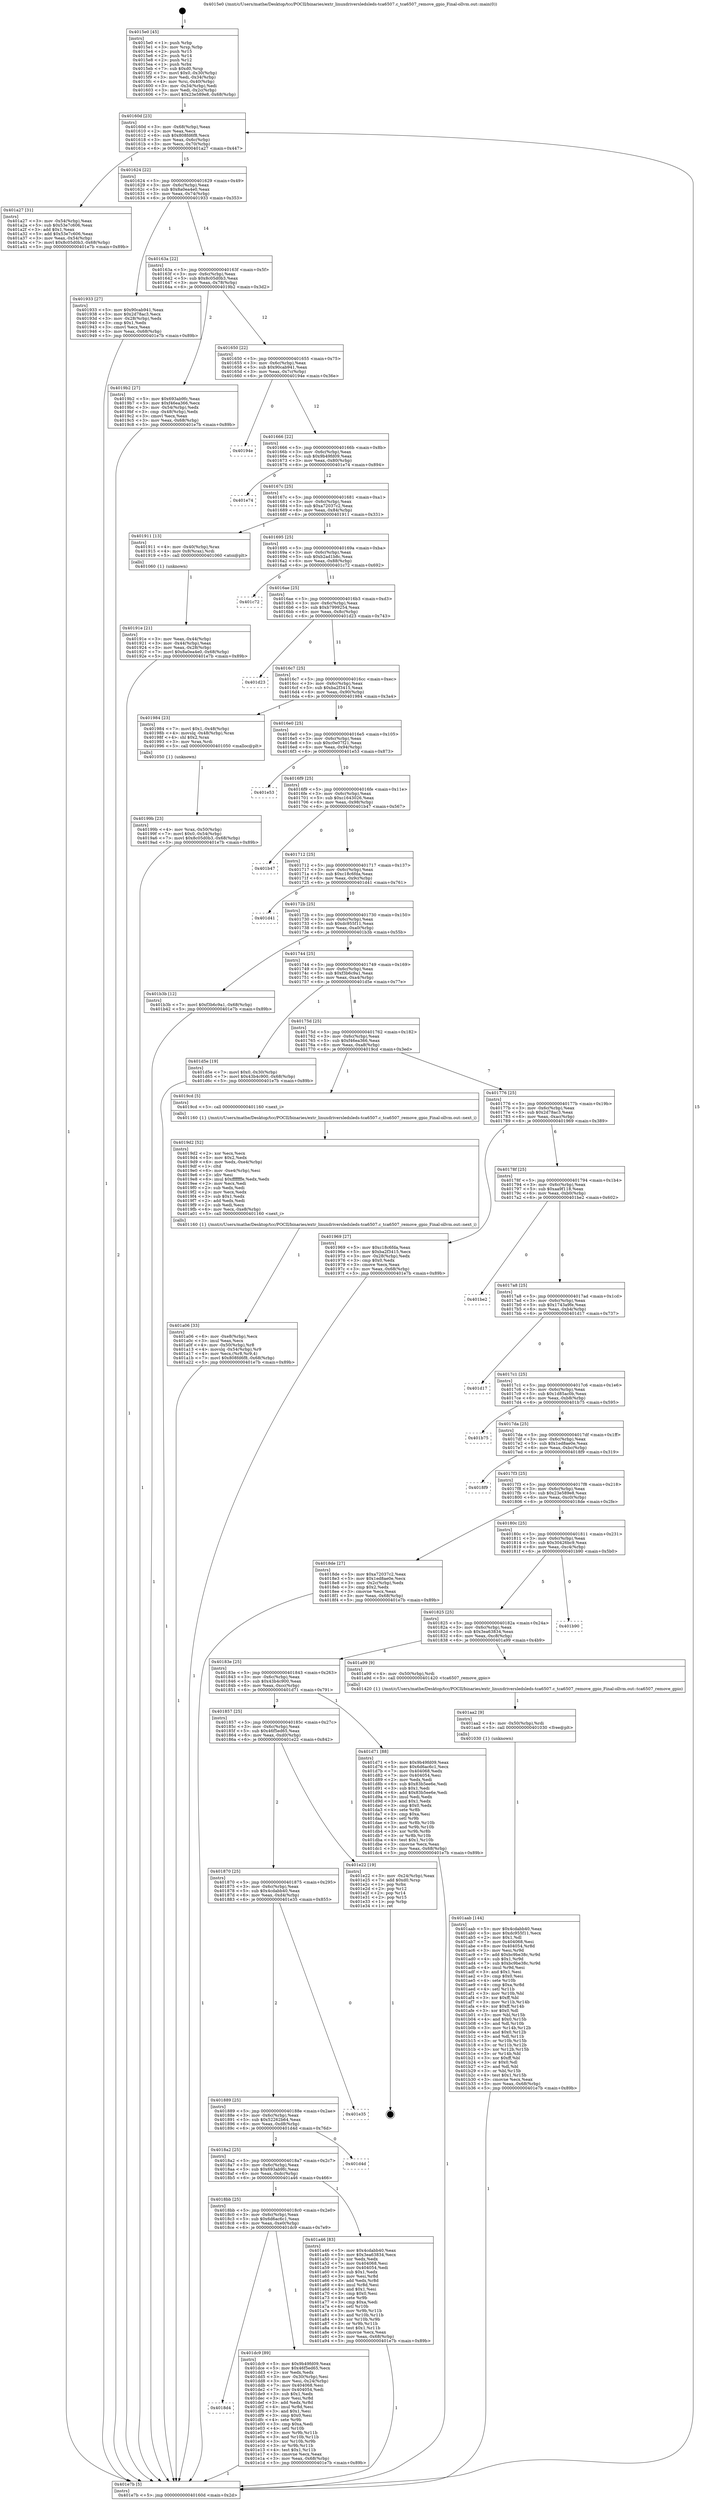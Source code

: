 digraph "0x4015e0" {
  label = "0x4015e0 (/mnt/c/Users/mathe/Desktop/tcc/POCII/binaries/extr_linuxdriversledsleds-tca6507.c_tca6507_remove_gpio_Final-ollvm.out::main(0))"
  labelloc = "t"
  node[shape=record]

  Entry [label="",width=0.3,height=0.3,shape=circle,fillcolor=black,style=filled]
  "0x40160d" [label="{
     0x40160d [23]\l
     | [instrs]\l
     &nbsp;&nbsp;0x40160d \<+3\>: mov -0x68(%rbp),%eax\l
     &nbsp;&nbsp;0x401610 \<+2\>: mov %eax,%ecx\l
     &nbsp;&nbsp;0x401612 \<+6\>: sub $0x808fd6f8,%ecx\l
     &nbsp;&nbsp;0x401618 \<+3\>: mov %eax,-0x6c(%rbp)\l
     &nbsp;&nbsp;0x40161b \<+3\>: mov %ecx,-0x70(%rbp)\l
     &nbsp;&nbsp;0x40161e \<+6\>: je 0000000000401a27 \<main+0x447\>\l
  }"]
  "0x401a27" [label="{
     0x401a27 [31]\l
     | [instrs]\l
     &nbsp;&nbsp;0x401a27 \<+3\>: mov -0x54(%rbp),%eax\l
     &nbsp;&nbsp;0x401a2a \<+5\>: sub $0x53e7c606,%eax\l
     &nbsp;&nbsp;0x401a2f \<+3\>: add $0x1,%eax\l
     &nbsp;&nbsp;0x401a32 \<+5\>: add $0x53e7c606,%eax\l
     &nbsp;&nbsp;0x401a37 \<+3\>: mov %eax,-0x54(%rbp)\l
     &nbsp;&nbsp;0x401a3a \<+7\>: movl $0x8c05d0b3,-0x68(%rbp)\l
     &nbsp;&nbsp;0x401a41 \<+5\>: jmp 0000000000401e7b \<main+0x89b\>\l
  }"]
  "0x401624" [label="{
     0x401624 [22]\l
     | [instrs]\l
     &nbsp;&nbsp;0x401624 \<+5\>: jmp 0000000000401629 \<main+0x49\>\l
     &nbsp;&nbsp;0x401629 \<+3\>: mov -0x6c(%rbp),%eax\l
     &nbsp;&nbsp;0x40162c \<+5\>: sub $0x8a0ea4e0,%eax\l
     &nbsp;&nbsp;0x401631 \<+3\>: mov %eax,-0x74(%rbp)\l
     &nbsp;&nbsp;0x401634 \<+6\>: je 0000000000401933 \<main+0x353\>\l
  }"]
  Exit [label="",width=0.3,height=0.3,shape=circle,fillcolor=black,style=filled,peripheries=2]
  "0x401933" [label="{
     0x401933 [27]\l
     | [instrs]\l
     &nbsp;&nbsp;0x401933 \<+5\>: mov $0x90cab941,%eax\l
     &nbsp;&nbsp;0x401938 \<+5\>: mov $0x2d78ac3,%ecx\l
     &nbsp;&nbsp;0x40193d \<+3\>: mov -0x28(%rbp),%edx\l
     &nbsp;&nbsp;0x401940 \<+3\>: cmp $0x1,%edx\l
     &nbsp;&nbsp;0x401943 \<+3\>: cmovl %ecx,%eax\l
     &nbsp;&nbsp;0x401946 \<+3\>: mov %eax,-0x68(%rbp)\l
     &nbsp;&nbsp;0x401949 \<+5\>: jmp 0000000000401e7b \<main+0x89b\>\l
  }"]
  "0x40163a" [label="{
     0x40163a [22]\l
     | [instrs]\l
     &nbsp;&nbsp;0x40163a \<+5\>: jmp 000000000040163f \<main+0x5f\>\l
     &nbsp;&nbsp;0x40163f \<+3\>: mov -0x6c(%rbp),%eax\l
     &nbsp;&nbsp;0x401642 \<+5\>: sub $0x8c05d0b3,%eax\l
     &nbsp;&nbsp;0x401647 \<+3\>: mov %eax,-0x78(%rbp)\l
     &nbsp;&nbsp;0x40164a \<+6\>: je 00000000004019b2 \<main+0x3d2\>\l
  }"]
  "0x4018d4" [label="{
     0x4018d4\l
  }", style=dashed]
  "0x4019b2" [label="{
     0x4019b2 [27]\l
     | [instrs]\l
     &nbsp;&nbsp;0x4019b2 \<+5\>: mov $0x693ab9fc,%eax\l
     &nbsp;&nbsp;0x4019b7 \<+5\>: mov $0xf46ea366,%ecx\l
     &nbsp;&nbsp;0x4019bc \<+3\>: mov -0x54(%rbp),%edx\l
     &nbsp;&nbsp;0x4019bf \<+3\>: cmp -0x48(%rbp),%edx\l
     &nbsp;&nbsp;0x4019c2 \<+3\>: cmovl %ecx,%eax\l
     &nbsp;&nbsp;0x4019c5 \<+3\>: mov %eax,-0x68(%rbp)\l
     &nbsp;&nbsp;0x4019c8 \<+5\>: jmp 0000000000401e7b \<main+0x89b\>\l
  }"]
  "0x401650" [label="{
     0x401650 [22]\l
     | [instrs]\l
     &nbsp;&nbsp;0x401650 \<+5\>: jmp 0000000000401655 \<main+0x75\>\l
     &nbsp;&nbsp;0x401655 \<+3\>: mov -0x6c(%rbp),%eax\l
     &nbsp;&nbsp;0x401658 \<+5\>: sub $0x90cab941,%eax\l
     &nbsp;&nbsp;0x40165d \<+3\>: mov %eax,-0x7c(%rbp)\l
     &nbsp;&nbsp;0x401660 \<+6\>: je 000000000040194e \<main+0x36e\>\l
  }"]
  "0x401dc9" [label="{
     0x401dc9 [89]\l
     | [instrs]\l
     &nbsp;&nbsp;0x401dc9 \<+5\>: mov $0x9b49fd09,%eax\l
     &nbsp;&nbsp;0x401dce \<+5\>: mov $0x46f5ed65,%ecx\l
     &nbsp;&nbsp;0x401dd3 \<+2\>: xor %edx,%edx\l
     &nbsp;&nbsp;0x401dd5 \<+3\>: mov -0x30(%rbp),%esi\l
     &nbsp;&nbsp;0x401dd8 \<+3\>: mov %esi,-0x24(%rbp)\l
     &nbsp;&nbsp;0x401ddb \<+7\>: mov 0x404068,%esi\l
     &nbsp;&nbsp;0x401de2 \<+7\>: mov 0x404054,%edi\l
     &nbsp;&nbsp;0x401de9 \<+3\>: sub $0x1,%edx\l
     &nbsp;&nbsp;0x401dec \<+3\>: mov %esi,%r8d\l
     &nbsp;&nbsp;0x401def \<+3\>: add %edx,%r8d\l
     &nbsp;&nbsp;0x401df2 \<+4\>: imul %r8d,%esi\l
     &nbsp;&nbsp;0x401df6 \<+3\>: and $0x1,%esi\l
     &nbsp;&nbsp;0x401df9 \<+3\>: cmp $0x0,%esi\l
     &nbsp;&nbsp;0x401dfc \<+4\>: sete %r9b\l
     &nbsp;&nbsp;0x401e00 \<+3\>: cmp $0xa,%edi\l
     &nbsp;&nbsp;0x401e03 \<+4\>: setl %r10b\l
     &nbsp;&nbsp;0x401e07 \<+3\>: mov %r9b,%r11b\l
     &nbsp;&nbsp;0x401e0a \<+3\>: and %r10b,%r11b\l
     &nbsp;&nbsp;0x401e0d \<+3\>: xor %r10b,%r9b\l
     &nbsp;&nbsp;0x401e10 \<+3\>: or %r9b,%r11b\l
     &nbsp;&nbsp;0x401e13 \<+4\>: test $0x1,%r11b\l
     &nbsp;&nbsp;0x401e17 \<+3\>: cmovne %ecx,%eax\l
     &nbsp;&nbsp;0x401e1a \<+3\>: mov %eax,-0x68(%rbp)\l
     &nbsp;&nbsp;0x401e1d \<+5\>: jmp 0000000000401e7b \<main+0x89b\>\l
  }"]
  "0x40194e" [label="{
     0x40194e\l
  }", style=dashed]
  "0x401666" [label="{
     0x401666 [22]\l
     | [instrs]\l
     &nbsp;&nbsp;0x401666 \<+5\>: jmp 000000000040166b \<main+0x8b\>\l
     &nbsp;&nbsp;0x40166b \<+3\>: mov -0x6c(%rbp),%eax\l
     &nbsp;&nbsp;0x40166e \<+5\>: sub $0x9b49fd09,%eax\l
     &nbsp;&nbsp;0x401673 \<+3\>: mov %eax,-0x80(%rbp)\l
     &nbsp;&nbsp;0x401676 \<+6\>: je 0000000000401e74 \<main+0x894\>\l
  }"]
  "0x401aab" [label="{
     0x401aab [144]\l
     | [instrs]\l
     &nbsp;&nbsp;0x401aab \<+5\>: mov $0x4cdabb40,%eax\l
     &nbsp;&nbsp;0x401ab0 \<+5\>: mov $0xdc955f11,%ecx\l
     &nbsp;&nbsp;0x401ab5 \<+2\>: mov $0x1,%dl\l
     &nbsp;&nbsp;0x401ab7 \<+7\>: mov 0x404068,%esi\l
     &nbsp;&nbsp;0x401abe \<+8\>: mov 0x404054,%r8d\l
     &nbsp;&nbsp;0x401ac6 \<+3\>: mov %esi,%r9d\l
     &nbsp;&nbsp;0x401ac9 \<+7\>: add $0xbc9be38c,%r9d\l
     &nbsp;&nbsp;0x401ad0 \<+4\>: sub $0x1,%r9d\l
     &nbsp;&nbsp;0x401ad4 \<+7\>: sub $0xbc9be38c,%r9d\l
     &nbsp;&nbsp;0x401adb \<+4\>: imul %r9d,%esi\l
     &nbsp;&nbsp;0x401adf \<+3\>: and $0x1,%esi\l
     &nbsp;&nbsp;0x401ae2 \<+3\>: cmp $0x0,%esi\l
     &nbsp;&nbsp;0x401ae5 \<+4\>: sete %r10b\l
     &nbsp;&nbsp;0x401ae9 \<+4\>: cmp $0xa,%r8d\l
     &nbsp;&nbsp;0x401aed \<+4\>: setl %r11b\l
     &nbsp;&nbsp;0x401af1 \<+3\>: mov %r10b,%bl\l
     &nbsp;&nbsp;0x401af4 \<+3\>: xor $0xff,%bl\l
     &nbsp;&nbsp;0x401af7 \<+3\>: mov %r11b,%r14b\l
     &nbsp;&nbsp;0x401afa \<+4\>: xor $0xff,%r14b\l
     &nbsp;&nbsp;0x401afe \<+3\>: xor $0x0,%dl\l
     &nbsp;&nbsp;0x401b01 \<+3\>: mov %bl,%r15b\l
     &nbsp;&nbsp;0x401b04 \<+4\>: and $0x0,%r15b\l
     &nbsp;&nbsp;0x401b08 \<+3\>: and %dl,%r10b\l
     &nbsp;&nbsp;0x401b0b \<+3\>: mov %r14b,%r12b\l
     &nbsp;&nbsp;0x401b0e \<+4\>: and $0x0,%r12b\l
     &nbsp;&nbsp;0x401b12 \<+3\>: and %dl,%r11b\l
     &nbsp;&nbsp;0x401b15 \<+3\>: or %r10b,%r15b\l
     &nbsp;&nbsp;0x401b18 \<+3\>: or %r11b,%r12b\l
     &nbsp;&nbsp;0x401b1b \<+3\>: xor %r12b,%r15b\l
     &nbsp;&nbsp;0x401b1e \<+3\>: or %r14b,%bl\l
     &nbsp;&nbsp;0x401b21 \<+3\>: xor $0xff,%bl\l
     &nbsp;&nbsp;0x401b24 \<+3\>: or $0x0,%dl\l
     &nbsp;&nbsp;0x401b27 \<+2\>: and %dl,%bl\l
     &nbsp;&nbsp;0x401b29 \<+3\>: or %bl,%r15b\l
     &nbsp;&nbsp;0x401b2c \<+4\>: test $0x1,%r15b\l
     &nbsp;&nbsp;0x401b30 \<+3\>: cmovne %ecx,%eax\l
     &nbsp;&nbsp;0x401b33 \<+3\>: mov %eax,-0x68(%rbp)\l
     &nbsp;&nbsp;0x401b36 \<+5\>: jmp 0000000000401e7b \<main+0x89b\>\l
  }"]
  "0x401e74" [label="{
     0x401e74\l
  }", style=dashed]
  "0x40167c" [label="{
     0x40167c [25]\l
     | [instrs]\l
     &nbsp;&nbsp;0x40167c \<+5\>: jmp 0000000000401681 \<main+0xa1\>\l
     &nbsp;&nbsp;0x401681 \<+3\>: mov -0x6c(%rbp),%eax\l
     &nbsp;&nbsp;0x401684 \<+5\>: sub $0xa72037c2,%eax\l
     &nbsp;&nbsp;0x401689 \<+6\>: mov %eax,-0x84(%rbp)\l
     &nbsp;&nbsp;0x40168f \<+6\>: je 0000000000401911 \<main+0x331\>\l
  }"]
  "0x401aa2" [label="{
     0x401aa2 [9]\l
     | [instrs]\l
     &nbsp;&nbsp;0x401aa2 \<+4\>: mov -0x50(%rbp),%rdi\l
     &nbsp;&nbsp;0x401aa6 \<+5\>: call 0000000000401030 \<free@plt\>\l
     | [calls]\l
     &nbsp;&nbsp;0x401030 \{1\} (unknown)\l
  }"]
  "0x401911" [label="{
     0x401911 [13]\l
     | [instrs]\l
     &nbsp;&nbsp;0x401911 \<+4\>: mov -0x40(%rbp),%rax\l
     &nbsp;&nbsp;0x401915 \<+4\>: mov 0x8(%rax),%rdi\l
     &nbsp;&nbsp;0x401919 \<+5\>: call 0000000000401060 \<atoi@plt\>\l
     | [calls]\l
     &nbsp;&nbsp;0x401060 \{1\} (unknown)\l
  }"]
  "0x401695" [label="{
     0x401695 [25]\l
     | [instrs]\l
     &nbsp;&nbsp;0x401695 \<+5\>: jmp 000000000040169a \<main+0xba\>\l
     &nbsp;&nbsp;0x40169a \<+3\>: mov -0x6c(%rbp),%eax\l
     &nbsp;&nbsp;0x40169d \<+5\>: sub $0xb2ad1b8c,%eax\l
     &nbsp;&nbsp;0x4016a2 \<+6\>: mov %eax,-0x88(%rbp)\l
     &nbsp;&nbsp;0x4016a8 \<+6\>: je 0000000000401c72 \<main+0x692\>\l
  }"]
  "0x4018bb" [label="{
     0x4018bb [25]\l
     | [instrs]\l
     &nbsp;&nbsp;0x4018bb \<+5\>: jmp 00000000004018c0 \<main+0x2e0\>\l
     &nbsp;&nbsp;0x4018c0 \<+3\>: mov -0x6c(%rbp),%eax\l
     &nbsp;&nbsp;0x4018c3 \<+5\>: sub $0x6d6ac6c1,%eax\l
     &nbsp;&nbsp;0x4018c8 \<+6\>: mov %eax,-0xe0(%rbp)\l
     &nbsp;&nbsp;0x4018ce \<+6\>: je 0000000000401dc9 \<main+0x7e9\>\l
  }"]
  "0x401c72" [label="{
     0x401c72\l
  }", style=dashed]
  "0x4016ae" [label="{
     0x4016ae [25]\l
     | [instrs]\l
     &nbsp;&nbsp;0x4016ae \<+5\>: jmp 00000000004016b3 \<main+0xd3\>\l
     &nbsp;&nbsp;0x4016b3 \<+3\>: mov -0x6c(%rbp),%eax\l
     &nbsp;&nbsp;0x4016b6 \<+5\>: sub $0xb7999254,%eax\l
     &nbsp;&nbsp;0x4016bb \<+6\>: mov %eax,-0x8c(%rbp)\l
     &nbsp;&nbsp;0x4016c1 \<+6\>: je 0000000000401d23 \<main+0x743\>\l
  }"]
  "0x401a46" [label="{
     0x401a46 [83]\l
     | [instrs]\l
     &nbsp;&nbsp;0x401a46 \<+5\>: mov $0x4cdabb40,%eax\l
     &nbsp;&nbsp;0x401a4b \<+5\>: mov $0x3ea63834,%ecx\l
     &nbsp;&nbsp;0x401a50 \<+2\>: xor %edx,%edx\l
     &nbsp;&nbsp;0x401a52 \<+7\>: mov 0x404068,%esi\l
     &nbsp;&nbsp;0x401a59 \<+7\>: mov 0x404054,%edi\l
     &nbsp;&nbsp;0x401a60 \<+3\>: sub $0x1,%edx\l
     &nbsp;&nbsp;0x401a63 \<+3\>: mov %esi,%r8d\l
     &nbsp;&nbsp;0x401a66 \<+3\>: add %edx,%r8d\l
     &nbsp;&nbsp;0x401a69 \<+4\>: imul %r8d,%esi\l
     &nbsp;&nbsp;0x401a6d \<+3\>: and $0x1,%esi\l
     &nbsp;&nbsp;0x401a70 \<+3\>: cmp $0x0,%esi\l
     &nbsp;&nbsp;0x401a73 \<+4\>: sete %r9b\l
     &nbsp;&nbsp;0x401a77 \<+3\>: cmp $0xa,%edi\l
     &nbsp;&nbsp;0x401a7a \<+4\>: setl %r10b\l
     &nbsp;&nbsp;0x401a7e \<+3\>: mov %r9b,%r11b\l
     &nbsp;&nbsp;0x401a81 \<+3\>: and %r10b,%r11b\l
     &nbsp;&nbsp;0x401a84 \<+3\>: xor %r10b,%r9b\l
     &nbsp;&nbsp;0x401a87 \<+3\>: or %r9b,%r11b\l
     &nbsp;&nbsp;0x401a8a \<+4\>: test $0x1,%r11b\l
     &nbsp;&nbsp;0x401a8e \<+3\>: cmovne %ecx,%eax\l
     &nbsp;&nbsp;0x401a91 \<+3\>: mov %eax,-0x68(%rbp)\l
     &nbsp;&nbsp;0x401a94 \<+5\>: jmp 0000000000401e7b \<main+0x89b\>\l
  }"]
  "0x401d23" [label="{
     0x401d23\l
  }", style=dashed]
  "0x4016c7" [label="{
     0x4016c7 [25]\l
     | [instrs]\l
     &nbsp;&nbsp;0x4016c7 \<+5\>: jmp 00000000004016cc \<main+0xec\>\l
     &nbsp;&nbsp;0x4016cc \<+3\>: mov -0x6c(%rbp),%eax\l
     &nbsp;&nbsp;0x4016cf \<+5\>: sub $0xba2f3415,%eax\l
     &nbsp;&nbsp;0x4016d4 \<+6\>: mov %eax,-0x90(%rbp)\l
     &nbsp;&nbsp;0x4016da \<+6\>: je 0000000000401984 \<main+0x3a4\>\l
  }"]
  "0x4018a2" [label="{
     0x4018a2 [25]\l
     | [instrs]\l
     &nbsp;&nbsp;0x4018a2 \<+5\>: jmp 00000000004018a7 \<main+0x2c7\>\l
     &nbsp;&nbsp;0x4018a7 \<+3\>: mov -0x6c(%rbp),%eax\l
     &nbsp;&nbsp;0x4018aa \<+5\>: sub $0x693ab9fc,%eax\l
     &nbsp;&nbsp;0x4018af \<+6\>: mov %eax,-0xdc(%rbp)\l
     &nbsp;&nbsp;0x4018b5 \<+6\>: je 0000000000401a46 \<main+0x466\>\l
  }"]
  "0x401984" [label="{
     0x401984 [23]\l
     | [instrs]\l
     &nbsp;&nbsp;0x401984 \<+7\>: movl $0x1,-0x48(%rbp)\l
     &nbsp;&nbsp;0x40198b \<+4\>: movslq -0x48(%rbp),%rax\l
     &nbsp;&nbsp;0x40198f \<+4\>: shl $0x2,%rax\l
     &nbsp;&nbsp;0x401993 \<+3\>: mov %rax,%rdi\l
     &nbsp;&nbsp;0x401996 \<+5\>: call 0000000000401050 \<malloc@plt\>\l
     | [calls]\l
     &nbsp;&nbsp;0x401050 \{1\} (unknown)\l
  }"]
  "0x4016e0" [label="{
     0x4016e0 [25]\l
     | [instrs]\l
     &nbsp;&nbsp;0x4016e0 \<+5\>: jmp 00000000004016e5 \<main+0x105\>\l
     &nbsp;&nbsp;0x4016e5 \<+3\>: mov -0x6c(%rbp),%eax\l
     &nbsp;&nbsp;0x4016e8 \<+5\>: sub $0xc0e07f21,%eax\l
     &nbsp;&nbsp;0x4016ed \<+6\>: mov %eax,-0x94(%rbp)\l
     &nbsp;&nbsp;0x4016f3 \<+6\>: je 0000000000401e53 \<main+0x873\>\l
  }"]
  "0x401d4d" [label="{
     0x401d4d\l
  }", style=dashed]
  "0x401e53" [label="{
     0x401e53\l
  }", style=dashed]
  "0x4016f9" [label="{
     0x4016f9 [25]\l
     | [instrs]\l
     &nbsp;&nbsp;0x4016f9 \<+5\>: jmp 00000000004016fe \<main+0x11e\>\l
     &nbsp;&nbsp;0x4016fe \<+3\>: mov -0x6c(%rbp),%eax\l
     &nbsp;&nbsp;0x401701 \<+5\>: sub $0xc1643026,%eax\l
     &nbsp;&nbsp;0x401706 \<+6\>: mov %eax,-0x98(%rbp)\l
     &nbsp;&nbsp;0x40170c \<+6\>: je 0000000000401b47 \<main+0x567\>\l
  }"]
  "0x401889" [label="{
     0x401889 [25]\l
     | [instrs]\l
     &nbsp;&nbsp;0x401889 \<+5\>: jmp 000000000040188e \<main+0x2ae\>\l
     &nbsp;&nbsp;0x40188e \<+3\>: mov -0x6c(%rbp),%eax\l
     &nbsp;&nbsp;0x401891 \<+5\>: sub $0x52262b64,%eax\l
     &nbsp;&nbsp;0x401896 \<+6\>: mov %eax,-0xd8(%rbp)\l
     &nbsp;&nbsp;0x40189c \<+6\>: je 0000000000401d4d \<main+0x76d\>\l
  }"]
  "0x401b47" [label="{
     0x401b47\l
  }", style=dashed]
  "0x401712" [label="{
     0x401712 [25]\l
     | [instrs]\l
     &nbsp;&nbsp;0x401712 \<+5\>: jmp 0000000000401717 \<main+0x137\>\l
     &nbsp;&nbsp;0x401717 \<+3\>: mov -0x6c(%rbp),%eax\l
     &nbsp;&nbsp;0x40171a \<+5\>: sub $0xc18c6fda,%eax\l
     &nbsp;&nbsp;0x40171f \<+6\>: mov %eax,-0x9c(%rbp)\l
     &nbsp;&nbsp;0x401725 \<+6\>: je 0000000000401d41 \<main+0x761\>\l
  }"]
  "0x401e35" [label="{
     0x401e35\l
  }", style=dashed]
  "0x401d41" [label="{
     0x401d41\l
  }", style=dashed]
  "0x40172b" [label="{
     0x40172b [25]\l
     | [instrs]\l
     &nbsp;&nbsp;0x40172b \<+5\>: jmp 0000000000401730 \<main+0x150\>\l
     &nbsp;&nbsp;0x401730 \<+3\>: mov -0x6c(%rbp),%eax\l
     &nbsp;&nbsp;0x401733 \<+5\>: sub $0xdc955f11,%eax\l
     &nbsp;&nbsp;0x401738 \<+6\>: mov %eax,-0xa0(%rbp)\l
     &nbsp;&nbsp;0x40173e \<+6\>: je 0000000000401b3b \<main+0x55b\>\l
  }"]
  "0x401870" [label="{
     0x401870 [25]\l
     | [instrs]\l
     &nbsp;&nbsp;0x401870 \<+5\>: jmp 0000000000401875 \<main+0x295\>\l
     &nbsp;&nbsp;0x401875 \<+3\>: mov -0x6c(%rbp),%eax\l
     &nbsp;&nbsp;0x401878 \<+5\>: sub $0x4cdabb40,%eax\l
     &nbsp;&nbsp;0x40187d \<+6\>: mov %eax,-0xd4(%rbp)\l
     &nbsp;&nbsp;0x401883 \<+6\>: je 0000000000401e35 \<main+0x855\>\l
  }"]
  "0x401b3b" [label="{
     0x401b3b [12]\l
     | [instrs]\l
     &nbsp;&nbsp;0x401b3b \<+7\>: movl $0xf3b6c9a1,-0x68(%rbp)\l
     &nbsp;&nbsp;0x401b42 \<+5\>: jmp 0000000000401e7b \<main+0x89b\>\l
  }"]
  "0x401744" [label="{
     0x401744 [25]\l
     | [instrs]\l
     &nbsp;&nbsp;0x401744 \<+5\>: jmp 0000000000401749 \<main+0x169\>\l
     &nbsp;&nbsp;0x401749 \<+3\>: mov -0x6c(%rbp),%eax\l
     &nbsp;&nbsp;0x40174c \<+5\>: sub $0xf3b6c9a1,%eax\l
     &nbsp;&nbsp;0x401751 \<+6\>: mov %eax,-0xa4(%rbp)\l
     &nbsp;&nbsp;0x401757 \<+6\>: je 0000000000401d5e \<main+0x77e\>\l
  }"]
  "0x401e22" [label="{
     0x401e22 [19]\l
     | [instrs]\l
     &nbsp;&nbsp;0x401e22 \<+3\>: mov -0x24(%rbp),%eax\l
     &nbsp;&nbsp;0x401e25 \<+7\>: add $0xd0,%rsp\l
     &nbsp;&nbsp;0x401e2c \<+1\>: pop %rbx\l
     &nbsp;&nbsp;0x401e2d \<+2\>: pop %r12\l
     &nbsp;&nbsp;0x401e2f \<+2\>: pop %r14\l
     &nbsp;&nbsp;0x401e31 \<+2\>: pop %r15\l
     &nbsp;&nbsp;0x401e33 \<+1\>: pop %rbp\l
     &nbsp;&nbsp;0x401e34 \<+1\>: ret\l
  }"]
  "0x401d5e" [label="{
     0x401d5e [19]\l
     | [instrs]\l
     &nbsp;&nbsp;0x401d5e \<+7\>: movl $0x0,-0x30(%rbp)\l
     &nbsp;&nbsp;0x401d65 \<+7\>: movl $0x43b4c900,-0x68(%rbp)\l
     &nbsp;&nbsp;0x401d6c \<+5\>: jmp 0000000000401e7b \<main+0x89b\>\l
  }"]
  "0x40175d" [label="{
     0x40175d [25]\l
     | [instrs]\l
     &nbsp;&nbsp;0x40175d \<+5\>: jmp 0000000000401762 \<main+0x182\>\l
     &nbsp;&nbsp;0x401762 \<+3\>: mov -0x6c(%rbp),%eax\l
     &nbsp;&nbsp;0x401765 \<+5\>: sub $0xf46ea366,%eax\l
     &nbsp;&nbsp;0x40176a \<+6\>: mov %eax,-0xa8(%rbp)\l
     &nbsp;&nbsp;0x401770 \<+6\>: je 00000000004019cd \<main+0x3ed\>\l
  }"]
  "0x401857" [label="{
     0x401857 [25]\l
     | [instrs]\l
     &nbsp;&nbsp;0x401857 \<+5\>: jmp 000000000040185c \<main+0x27c\>\l
     &nbsp;&nbsp;0x40185c \<+3\>: mov -0x6c(%rbp),%eax\l
     &nbsp;&nbsp;0x40185f \<+5\>: sub $0x46f5ed65,%eax\l
     &nbsp;&nbsp;0x401864 \<+6\>: mov %eax,-0xd0(%rbp)\l
     &nbsp;&nbsp;0x40186a \<+6\>: je 0000000000401e22 \<main+0x842\>\l
  }"]
  "0x4019cd" [label="{
     0x4019cd [5]\l
     | [instrs]\l
     &nbsp;&nbsp;0x4019cd \<+5\>: call 0000000000401160 \<next_i\>\l
     | [calls]\l
     &nbsp;&nbsp;0x401160 \{1\} (/mnt/c/Users/mathe/Desktop/tcc/POCII/binaries/extr_linuxdriversledsleds-tca6507.c_tca6507_remove_gpio_Final-ollvm.out::next_i)\l
  }"]
  "0x401776" [label="{
     0x401776 [25]\l
     | [instrs]\l
     &nbsp;&nbsp;0x401776 \<+5\>: jmp 000000000040177b \<main+0x19b\>\l
     &nbsp;&nbsp;0x40177b \<+3\>: mov -0x6c(%rbp),%eax\l
     &nbsp;&nbsp;0x40177e \<+5\>: sub $0x2d78ac3,%eax\l
     &nbsp;&nbsp;0x401783 \<+6\>: mov %eax,-0xac(%rbp)\l
     &nbsp;&nbsp;0x401789 \<+6\>: je 0000000000401969 \<main+0x389\>\l
  }"]
  "0x401d71" [label="{
     0x401d71 [88]\l
     | [instrs]\l
     &nbsp;&nbsp;0x401d71 \<+5\>: mov $0x9b49fd09,%eax\l
     &nbsp;&nbsp;0x401d76 \<+5\>: mov $0x6d6ac6c1,%ecx\l
     &nbsp;&nbsp;0x401d7b \<+7\>: mov 0x404068,%edx\l
     &nbsp;&nbsp;0x401d82 \<+7\>: mov 0x404054,%esi\l
     &nbsp;&nbsp;0x401d89 \<+2\>: mov %edx,%edi\l
     &nbsp;&nbsp;0x401d8b \<+6\>: sub $0x83b5ee6e,%edi\l
     &nbsp;&nbsp;0x401d91 \<+3\>: sub $0x1,%edi\l
     &nbsp;&nbsp;0x401d94 \<+6\>: add $0x83b5ee6e,%edi\l
     &nbsp;&nbsp;0x401d9a \<+3\>: imul %edi,%edx\l
     &nbsp;&nbsp;0x401d9d \<+3\>: and $0x1,%edx\l
     &nbsp;&nbsp;0x401da0 \<+3\>: cmp $0x0,%edx\l
     &nbsp;&nbsp;0x401da3 \<+4\>: sete %r8b\l
     &nbsp;&nbsp;0x401da7 \<+3\>: cmp $0xa,%esi\l
     &nbsp;&nbsp;0x401daa \<+4\>: setl %r9b\l
     &nbsp;&nbsp;0x401dae \<+3\>: mov %r8b,%r10b\l
     &nbsp;&nbsp;0x401db1 \<+3\>: and %r9b,%r10b\l
     &nbsp;&nbsp;0x401db4 \<+3\>: xor %r9b,%r8b\l
     &nbsp;&nbsp;0x401db7 \<+3\>: or %r8b,%r10b\l
     &nbsp;&nbsp;0x401dba \<+4\>: test $0x1,%r10b\l
     &nbsp;&nbsp;0x401dbe \<+3\>: cmovne %ecx,%eax\l
     &nbsp;&nbsp;0x401dc1 \<+3\>: mov %eax,-0x68(%rbp)\l
     &nbsp;&nbsp;0x401dc4 \<+5\>: jmp 0000000000401e7b \<main+0x89b\>\l
  }"]
  "0x401969" [label="{
     0x401969 [27]\l
     | [instrs]\l
     &nbsp;&nbsp;0x401969 \<+5\>: mov $0xc18c6fda,%eax\l
     &nbsp;&nbsp;0x40196e \<+5\>: mov $0xba2f3415,%ecx\l
     &nbsp;&nbsp;0x401973 \<+3\>: mov -0x28(%rbp),%edx\l
     &nbsp;&nbsp;0x401976 \<+3\>: cmp $0x0,%edx\l
     &nbsp;&nbsp;0x401979 \<+3\>: cmove %ecx,%eax\l
     &nbsp;&nbsp;0x40197c \<+3\>: mov %eax,-0x68(%rbp)\l
     &nbsp;&nbsp;0x40197f \<+5\>: jmp 0000000000401e7b \<main+0x89b\>\l
  }"]
  "0x40178f" [label="{
     0x40178f [25]\l
     | [instrs]\l
     &nbsp;&nbsp;0x40178f \<+5\>: jmp 0000000000401794 \<main+0x1b4\>\l
     &nbsp;&nbsp;0x401794 \<+3\>: mov -0x6c(%rbp),%eax\l
     &nbsp;&nbsp;0x401797 \<+5\>: sub $0xaa9f118,%eax\l
     &nbsp;&nbsp;0x40179c \<+6\>: mov %eax,-0xb0(%rbp)\l
     &nbsp;&nbsp;0x4017a2 \<+6\>: je 0000000000401be2 \<main+0x602\>\l
  }"]
  "0x40183e" [label="{
     0x40183e [25]\l
     | [instrs]\l
     &nbsp;&nbsp;0x40183e \<+5\>: jmp 0000000000401843 \<main+0x263\>\l
     &nbsp;&nbsp;0x401843 \<+3\>: mov -0x6c(%rbp),%eax\l
     &nbsp;&nbsp;0x401846 \<+5\>: sub $0x43b4c900,%eax\l
     &nbsp;&nbsp;0x40184b \<+6\>: mov %eax,-0xcc(%rbp)\l
     &nbsp;&nbsp;0x401851 \<+6\>: je 0000000000401d71 \<main+0x791\>\l
  }"]
  "0x401be2" [label="{
     0x401be2\l
  }", style=dashed]
  "0x4017a8" [label="{
     0x4017a8 [25]\l
     | [instrs]\l
     &nbsp;&nbsp;0x4017a8 \<+5\>: jmp 00000000004017ad \<main+0x1cd\>\l
     &nbsp;&nbsp;0x4017ad \<+3\>: mov -0x6c(%rbp),%eax\l
     &nbsp;&nbsp;0x4017b0 \<+5\>: sub $0x1743a9fe,%eax\l
     &nbsp;&nbsp;0x4017b5 \<+6\>: mov %eax,-0xb4(%rbp)\l
     &nbsp;&nbsp;0x4017bb \<+6\>: je 0000000000401d17 \<main+0x737\>\l
  }"]
  "0x401a99" [label="{
     0x401a99 [9]\l
     | [instrs]\l
     &nbsp;&nbsp;0x401a99 \<+4\>: mov -0x50(%rbp),%rdi\l
     &nbsp;&nbsp;0x401a9d \<+5\>: call 0000000000401420 \<tca6507_remove_gpio\>\l
     | [calls]\l
     &nbsp;&nbsp;0x401420 \{1\} (/mnt/c/Users/mathe/Desktop/tcc/POCII/binaries/extr_linuxdriversledsleds-tca6507.c_tca6507_remove_gpio_Final-ollvm.out::tca6507_remove_gpio)\l
  }"]
  "0x401d17" [label="{
     0x401d17\l
  }", style=dashed]
  "0x4017c1" [label="{
     0x4017c1 [25]\l
     | [instrs]\l
     &nbsp;&nbsp;0x4017c1 \<+5\>: jmp 00000000004017c6 \<main+0x1e6\>\l
     &nbsp;&nbsp;0x4017c6 \<+3\>: mov -0x6c(%rbp),%eax\l
     &nbsp;&nbsp;0x4017c9 \<+5\>: sub $0x1d85ac0b,%eax\l
     &nbsp;&nbsp;0x4017ce \<+6\>: mov %eax,-0xb8(%rbp)\l
     &nbsp;&nbsp;0x4017d4 \<+6\>: je 0000000000401b75 \<main+0x595\>\l
  }"]
  "0x401825" [label="{
     0x401825 [25]\l
     | [instrs]\l
     &nbsp;&nbsp;0x401825 \<+5\>: jmp 000000000040182a \<main+0x24a\>\l
     &nbsp;&nbsp;0x40182a \<+3\>: mov -0x6c(%rbp),%eax\l
     &nbsp;&nbsp;0x40182d \<+5\>: sub $0x3ea63834,%eax\l
     &nbsp;&nbsp;0x401832 \<+6\>: mov %eax,-0xc8(%rbp)\l
     &nbsp;&nbsp;0x401838 \<+6\>: je 0000000000401a99 \<main+0x4b9\>\l
  }"]
  "0x401b75" [label="{
     0x401b75\l
  }", style=dashed]
  "0x4017da" [label="{
     0x4017da [25]\l
     | [instrs]\l
     &nbsp;&nbsp;0x4017da \<+5\>: jmp 00000000004017df \<main+0x1ff\>\l
     &nbsp;&nbsp;0x4017df \<+3\>: mov -0x6c(%rbp),%eax\l
     &nbsp;&nbsp;0x4017e2 \<+5\>: sub $0x1ed8ae0e,%eax\l
     &nbsp;&nbsp;0x4017e7 \<+6\>: mov %eax,-0xbc(%rbp)\l
     &nbsp;&nbsp;0x4017ed \<+6\>: je 00000000004018f9 \<main+0x319\>\l
  }"]
  "0x401b90" [label="{
     0x401b90\l
  }", style=dashed]
  "0x4018f9" [label="{
     0x4018f9\l
  }", style=dashed]
  "0x4017f3" [label="{
     0x4017f3 [25]\l
     | [instrs]\l
     &nbsp;&nbsp;0x4017f3 \<+5\>: jmp 00000000004017f8 \<main+0x218\>\l
     &nbsp;&nbsp;0x4017f8 \<+3\>: mov -0x6c(%rbp),%eax\l
     &nbsp;&nbsp;0x4017fb \<+5\>: sub $0x23e589e8,%eax\l
     &nbsp;&nbsp;0x401800 \<+6\>: mov %eax,-0xc0(%rbp)\l
     &nbsp;&nbsp;0x401806 \<+6\>: je 00000000004018de \<main+0x2fe\>\l
  }"]
  "0x401a06" [label="{
     0x401a06 [33]\l
     | [instrs]\l
     &nbsp;&nbsp;0x401a06 \<+6\>: mov -0xe8(%rbp),%ecx\l
     &nbsp;&nbsp;0x401a0c \<+3\>: imul %eax,%ecx\l
     &nbsp;&nbsp;0x401a0f \<+4\>: mov -0x50(%rbp),%r8\l
     &nbsp;&nbsp;0x401a13 \<+4\>: movslq -0x54(%rbp),%r9\l
     &nbsp;&nbsp;0x401a17 \<+4\>: mov %ecx,(%r8,%r9,4)\l
     &nbsp;&nbsp;0x401a1b \<+7\>: movl $0x808fd6f8,-0x68(%rbp)\l
     &nbsp;&nbsp;0x401a22 \<+5\>: jmp 0000000000401e7b \<main+0x89b\>\l
  }"]
  "0x4018de" [label="{
     0x4018de [27]\l
     | [instrs]\l
     &nbsp;&nbsp;0x4018de \<+5\>: mov $0xa72037c2,%eax\l
     &nbsp;&nbsp;0x4018e3 \<+5\>: mov $0x1ed8ae0e,%ecx\l
     &nbsp;&nbsp;0x4018e8 \<+3\>: mov -0x2c(%rbp),%edx\l
     &nbsp;&nbsp;0x4018eb \<+3\>: cmp $0x2,%edx\l
     &nbsp;&nbsp;0x4018ee \<+3\>: cmovne %ecx,%eax\l
     &nbsp;&nbsp;0x4018f1 \<+3\>: mov %eax,-0x68(%rbp)\l
     &nbsp;&nbsp;0x4018f4 \<+5\>: jmp 0000000000401e7b \<main+0x89b\>\l
  }"]
  "0x40180c" [label="{
     0x40180c [25]\l
     | [instrs]\l
     &nbsp;&nbsp;0x40180c \<+5\>: jmp 0000000000401811 \<main+0x231\>\l
     &nbsp;&nbsp;0x401811 \<+3\>: mov -0x6c(%rbp),%eax\l
     &nbsp;&nbsp;0x401814 \<+5\>: sub $0x30426bc9,%eax\l
     &nbsp;&nbsp;0x401819 \<+6\>: mov %eax,-0xc4(%rbp)\l
     &nbsp;&nbsp;0x40181f \<+6\>: je 0000000000401b90 \<main+0x5b0\>\l
  }"]
  "0x401e7b" [label="{
     0x401e7b [5]\l
     | [instrs]\l
     &nbsp;&nbsp;0x401e7b \<+5\>: jmp 000000000040160d \<main+0x2d\>\l
  }"]
  "0x4015e0" [label="{
     0x4015e0 [45]\l
     | [instrs]\l
     &nbsp;&nbsp;0x4015e0 \<+1\>: push %rbp\l
     &nbsp;&nbsp;0x4015e1 \<+3\>: mov %rsp,%rbp\l
     &nbsp;&nbsp;0x4015e4 \<+2\>: push %r15\l
     &nbsp;&nbsp;0x4015e6 \<+2\>: push %r14\l
     &nbsp;&nbsp;0x4015e8 \<+2\>: push %r12\l
     &nbsp;&nbsp;0x4015ea \<+1\>: push %rbx\l
     &nbsp;&nbsp;0x4015eb \<+7\>: sub $0xd0,%rsp\l
     &nbsp;&nbsp;0x4015f2 \<+7\>: movl $0x0,-0x30(%rbp)\l
     &nbsp;&nbsp;0x4015f9 \<+3\>: mov %edi,-0x34(%rbp)\l
     &nbsp;&nbsp;0x4015fc \<+4\>: mov %rsi,-0x40(%rbp)\l
     &nbsp;&nbsp;0x401600 \<+3\>: mov -0x34(%rbp),%edi\l
     &nbsp;&nbsp;0x401603 \<+3\>: mov %edi,-0x2c(%rbp)\l
     &nbsp;&nbsp;0x401606 \<+7\>: movl $0x23e589e8,-0x68(%rbp)\l
  }"]
  "0x40191e" [label="{
     0x40191e [21]\l
     | [instrs]\l
     &nbsp;&nbsp;0x40191e \<+3\>: mov %eax,-0x44(%rbp)\l
     &nbsp;&nbsp;0x401921 \<+3\>: mov -0x44(%rbp),%eax\l
     &nbsp;&nbsp;0x401924 \<+3\>: mov %eax,-0x28(%rbp)\l
     &nbsp;&nbsp;0x401927 \<+7\>: movl $0x8a0ea4e0,-0x68(%rbp)\l
     &nbsp;&nbsp;0x40192e \<+5\>: jmp 0000000000401e7b \<main+0x89b\>\l
  }"]
  "0x40199b" [label="{
     0x40199b [23]\l
     | [instrs]\l
     &nbsp;&nbsp;0x40199b \<+4\>: mov %rax,-0x50(%rbp)\l
     &nbsp;&nbsp;0x40199f \<+7\>: movl $0x0,-0x54(%rbp)\l
     &nbsp;&nbsp;0x4019a6 \<+7\>: movl $0x8c05d0b3,-0x68(%rbp)\l
     &nbsp;&nbsp;0x4019ad \<+5\>: jmp 0000000000401e7b \<main+0x89b\>\l
  }"]
  "0x4019d2" [label="{
     0x4019d2 [52]\l
     | [instrs]\l
     &nbsp;&nbsp;0x4019d2 \<+2\>: xor %ecx,%ecx\l
     &nbsp;&nbsp;0x4019d4 \<+5\>: mov $0x2,%edx\l
     &nbsp;&nbsp;0x4019d9 \<+6\>: mov %edx,-0xe4(%rbp)\l
     &nbsp;&nbsp;0x4019df \<+1\>: cltd\l
     &nbsp;&nbsp;0x4019e0 \<+6\>: mov -0xe4(%rbp),%esi\l
     &nbsp;&nbsp;0x4019e6 \<+2\>: idiv %esi\l
     &nbsp;&nbsp;0x4019e8 \<+6\>: imul $0xfffffffe,%edx,%edx\l
     &nbsp;&nbsp;0x4019ee \<+2\>: mov %ecx,%edi\l
     &nbsp;&nbsp;0x4019f0 \<+2\>: sub %edx,%edi\l
     &nbsp;&nbsp;0x4019f2 \<+2\>: mov %ecx,%edx\l
     &nbsp;&nbsp;0x4019f4 \<+3\>: sub $0x1,%edx\l
     &nbsp;&nbsp;0x4019f7 \<+2\>: add %edx,%edi\l
     &nbsp;&nbsp;0x4019f9 \<+2\>: sub %edi,%ecx\l
     &nbsp;&nbsp;0x4019fb \<+6\>: mov %ecx,-0xe8(%rbp)\l
     &nbsp;&nbsp;0x401a01 \<+5\>: call 0000000000401160 \<next_i\>\l
     | [calls]\l
     &nbsp;&nbsp;0x401160 \{1\} (/mnt/c/Users/mathe/Desktop/tcc/POCII/binaries/extr_linuxdriversledsleds-tca6507.c_tca6507_remove_gpio_Final-ollvm.out::next_i)\l
  }"]
  Entry -> "0x4015e0" [label=" 1"]
  "0x40160d" -> "0x401a27" [label=" 1"]
  "0x40160d" -> "0x401624" [label=" 15"]
  "0x401e22" -> Exit [label=" 1"]
  "0x401624" -> "0x401933" [label=" 1"]
  "0x401624" -> "0x40163a" [label=" 14"]
  "0x401dc9" -> "0x401e7b" [label=" 1"]
  "0x40163a" -> "0x4019b2" [label=" 2"]
  "0x40163a" -> "0x401650" [label=" 12"]
  "0x4018bb" -> "0x4018d4" [label=" 0"]
  "0x401650" -> "0x40194e" [label=" 0"]
  "0x401650" -> "0x401666" [label=" 12"]
  "0x4018bb" -> "0x401dc9" [label=" 1"]
  "0x401666" -> "0x401e74" [label=" 0"]
  "0x401666" -> "0x40167c" [label=" 12"]
  "0x401d71" -> "0x401e7b" [label=" 1"]
  "0x40167c" -> "0x401911" [label=" 1"]
  "0x40167c" -> "0x401695" [label=" 11"]
  "0x401d5e" -> "0x401e7b" [label=" 1"]
  "0x401695" -> "0x401c72" [label=" 0"]
  "0x401695" -> "0x4016ae" [label=" 11"]
  "0x401b3b" -> "0x401e7b" [label=" 1"]
  "0x4016ae" -> "0x401d23" [label=" 0"]
  "0x4016ae" -> "0x4016c7" [label=" 11"]
  "0x401aab" -> "0x401e7b" [label=" 1"]
  "0x4016c7" -> "0x401984" [label=" 1"]
  "0x4016c7" -> "0x4016e0" [label=" 10"]
  "0x401a99" -> "0x401aa2" [label=" 1"]
  "0x4016e0" -> "0x401e53" [label=" 0"]
  "0x4016e0" -> "0x4016f9" [label=" 10"]
  "0x401a46" -> "0x401e7b" [label=" 1"]
  "0x4016f9" -> "0x401b47" [label=" 0"]
  "0x4016f9" -> "0x401712" [label=" 10"]
  "0x4018a2" -> "0x401a46" [label=" 1"]
  "0x401712" -> "0x401d41" [label=" 0"]
  "0x401712" -> "0x40172b" [label=" 10"]
  "0x401aa2" -> "0x401aab" [label=" 1"]
  "0x40172b" -> "0x401b3b" [label=" 1"]
  "0x40172b" -> "0x401744" [label=" 9"]
  "0x401889" -> "0x401d4d" [label=" 0"]
  "0x401744" -> "0x401d5e" [label=" 1"]
  "0x401744" -> "0x40175d" [label=" 8"]
  "0x4018a2" -> "0x4018bb" [label=" 1"]
  "0x40175d" -> "0x4019cd" [label=" 1"]
  "0x40175d" -> "0x401776" [label=" 7"]
  "0x401870" -> "0x401e35" [label=" 0"]
  "0x401776" -> "0x401969" [label=" 1"]
  "0x401776" -> "0x40178f" [label=" 6"]
  "0x401889" -> "0x4018a2" [label=" 2"]
  "0x40178f" -> "0x401be2" [label=" 0"]
  "0x40178f" -> "0x4017a8" [label=" 6"]
  "0x401857" -> "0x401e22" [label=" 1"]
  "0x4017a8" -> "0x401d17" [label=" 0"]
  "0x4017a8" -> "0x4017c1" [label=" 6"]
  "0x401870" -> "0x401889" [label=" 2"]
  "0x4017c1" -> "0x401b75" [label=" 0"]
  "0x4017c1" -> "0x4017da" [label=" 6"]
  "0x40183e" -> "0x401d71" [label=" 1"]
  "0x4017da" -> "0x4018f9" [label=" 0"]
  "0x4017da" -> "0x4017f3" [label=" 6"]
  "0x401857" -> "0x401870" [label=" 2"]
  "0x4017f3" -> "0x4018de" [label=" 1"]
  "0x4017f3" -> "0x40180c" [label=" 5"]
  "0x4018de" -> "0x401e7b" [label=" 1"]
  "0x4015e0" -> "0x40160d" [label=" 1"]
  "0x401e7b" -> "0x40160d" [label=" 15"]
  "0x401911" -> "0x40191e" [label=" 1"]
  "0x40191e" -> "0x401e7b" [label=" 1"]
  "0x401933" -> "0x401e7b" [label=" 1"]
  "0x401969" -> "0x401e7b" [label=" 1"]
  "0x401984" -> "0x40199b" [label=" 1"]
  "0x40199b" -> "0x401e7b" [label=" 1"]
  "0x4019b2" -> "0x401e7b" [label=" 2"]
  "0x4019cd" -> "0x4019d2" [label=" 1"]
  "0x4019d2" -> "0x401a06" [label=" 1"]
  "0x401a06" -> "0x401e7b" [label=" 1"]
  "0x401a27" -> "0x401e7b" [label=" 1"]
  "0x401825" -> "0x40183e" [label=" 4"]
  "0x40180c" -> "0x401b90" [label=" 0"]
  "0x40180c" -> "0x401825" [label=" 5"]
  "0x40183e" -> "0x401857" [label=" 3"]
  "0x401825" -> "0x401a99" [label=" 1"]
}
